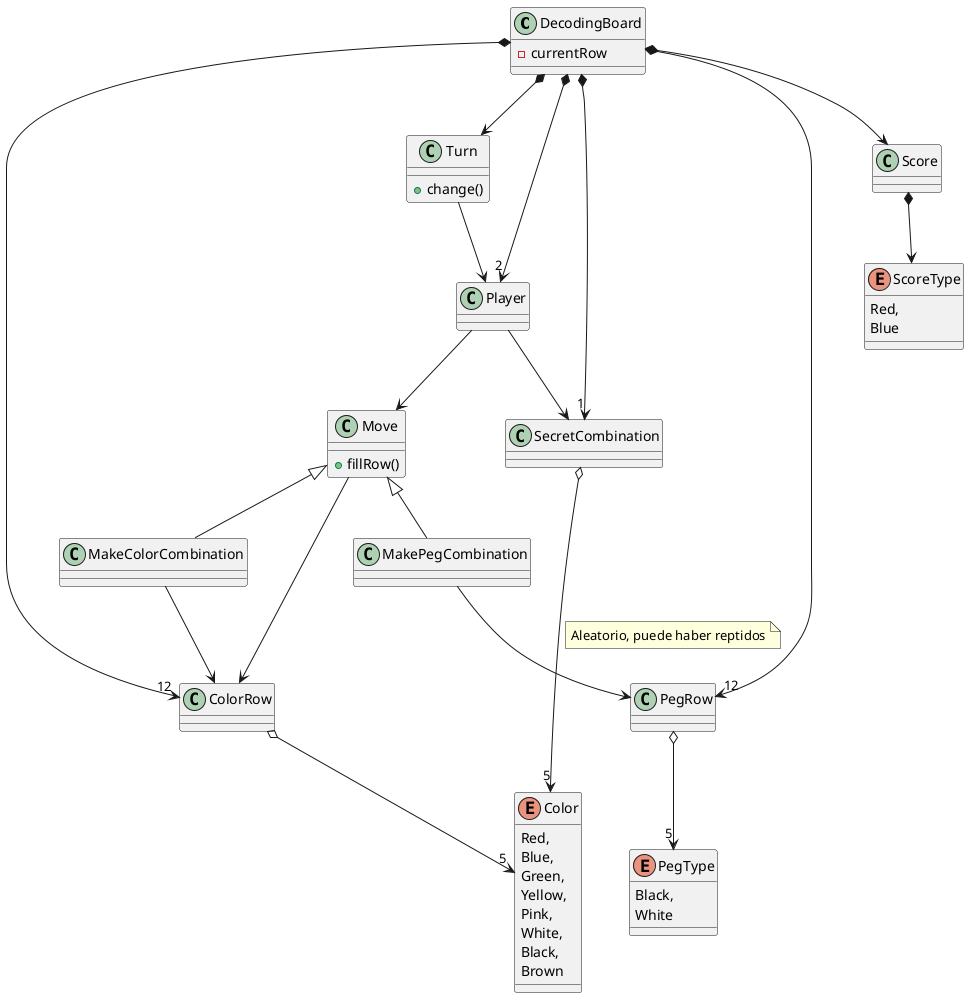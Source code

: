 @startuml MasterMind

class DecodingBoard  {
-currentRow
}

class ColorRow {

}

class PegRow {

}

class SecretCombination {

}

class Score {

}

class Player {

}

class Turn {
+change()
}

class Move {
 +fillRow()
}

class MakeColorCombination {

}

class MakePegCombination {

}

Move <|-- MakeColorCombination
Move <|-- MakePegCombination

enum Color {
   Red,
   Blue,
   Green,
   Yellow,
   Pink,
   White,
   Black,
   Brown 
}

enum PegType {
    Black, 
    White
}

enum ScoreType {
    Red,
    Blue
}


DecodingBoard *--> "12" ColorRow
DecodingBoard *--> "12" PegRow
DecodingBoard *--> "1" SecretCombination
DecodingBoard *--> "2" Player
DecodingBoard *--> Turn
DecodingBoard *--> Score

Turn --> Player

ColorRow o--> "5" Color
PegRow o--> "5" PegType
SecretCombination o--> "5" Color
note on link : Aleatorio, puede haber reptidos

Player --> SecretCombination
Player --> Move
Move --> ColorRow


Score *--> ScoreType

MakeColorCombination --> ColorRow
MakePegCombination --> PegRow


@enduml

